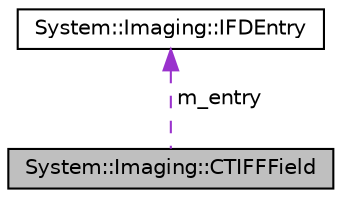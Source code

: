 digraph G
{
  edge [fontname="Helvetica",fontsize="10",labelfontname="Helvetica",labelfontsize="10"];
  node [fontname="Helvetica",fontsize="10",shape=record];
  Node1 [label="System::Imaging::CTIFFField",height=0.2,width=0.4,color="black", fillcolor="grey75", style="filled" fontcolor="black"];
  Node2 -> Node1 [dir="back",color="darkorchid3",fontsize="10",style="dashed",label=" m_entry" ,fontname="Helvetica"];
  Node2 [label="System::Imaging::IFDEntry",height=0.2,width=0.4,color="black", fillcolor="white", style="filled",URL="$struct_system_1_1_imaging_1_1_i_f_d_entry.html"];
}

